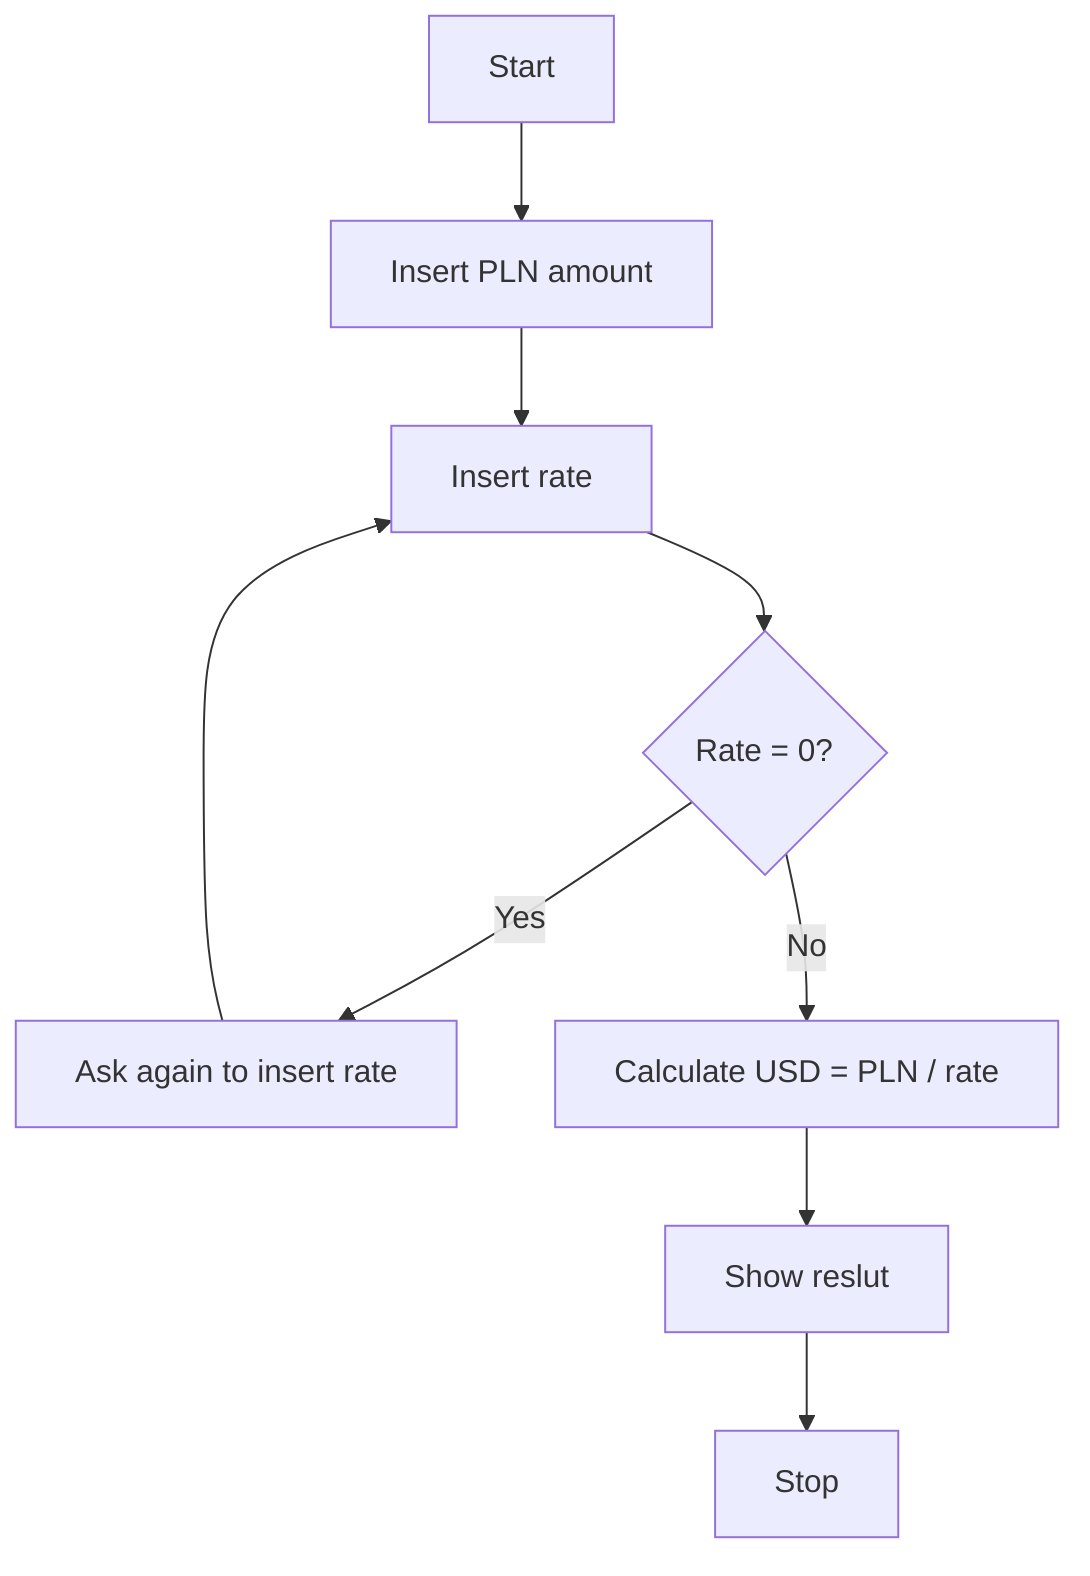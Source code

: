 flowchart TD
    A[Start] --> B[Insert PLN amount]
    B --> C[Insert rate]
    C --> D{Rate = 0?}
    D -- Yes --> E[Ask again to insert rate]
    E --> C
    D -- No --> F[Calculate USD = PLN / rate]
    F --> G[Show reslut]
    G --> H[Stop]